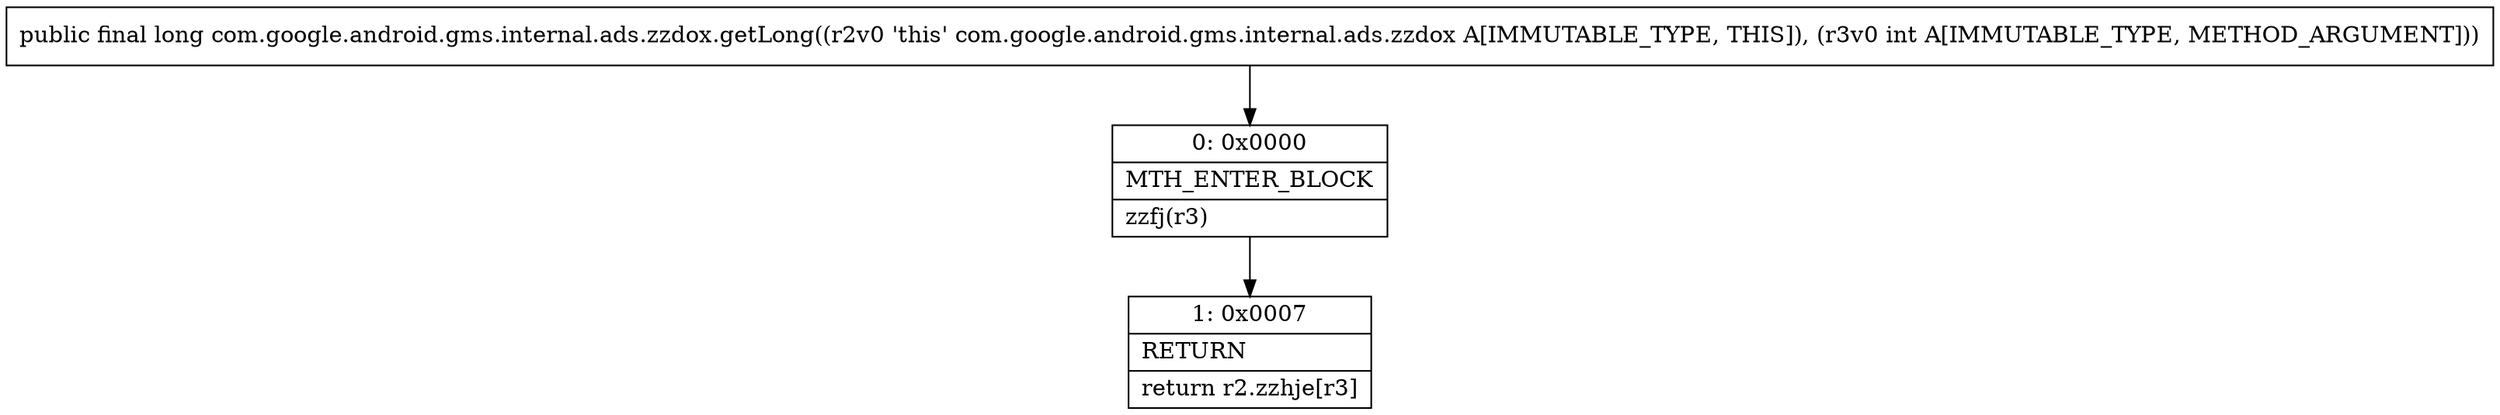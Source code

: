 digraph "CFG forcom.google.android.gms.internal.ads.zzdox.getLong(I)J" {
Node_0 [shape=record,label="{0\:\ 0x0000|MTH_ENTER_BLOCK\l|zzfj(r3)\l}"];
Node_1 [shape=record,label="{1\:\ 0x0007|RETURN\l|return r2.zzhje[r3]\l}"];
MethodNode[shape=record,label="{public final long com.google.android.gms.internal.ads.zzdox.getLong((r2v0 'this' com.google.android.gms.internal.ads.zzdox A[IMMUTABLE_TYPE, THIS]), (r3v0 int A[IMMUTABLE_TYPE, METHOD_ARGUMENT])) }"];
MethodNode -> Node_0;
Node_0 -> Node_1;
}


